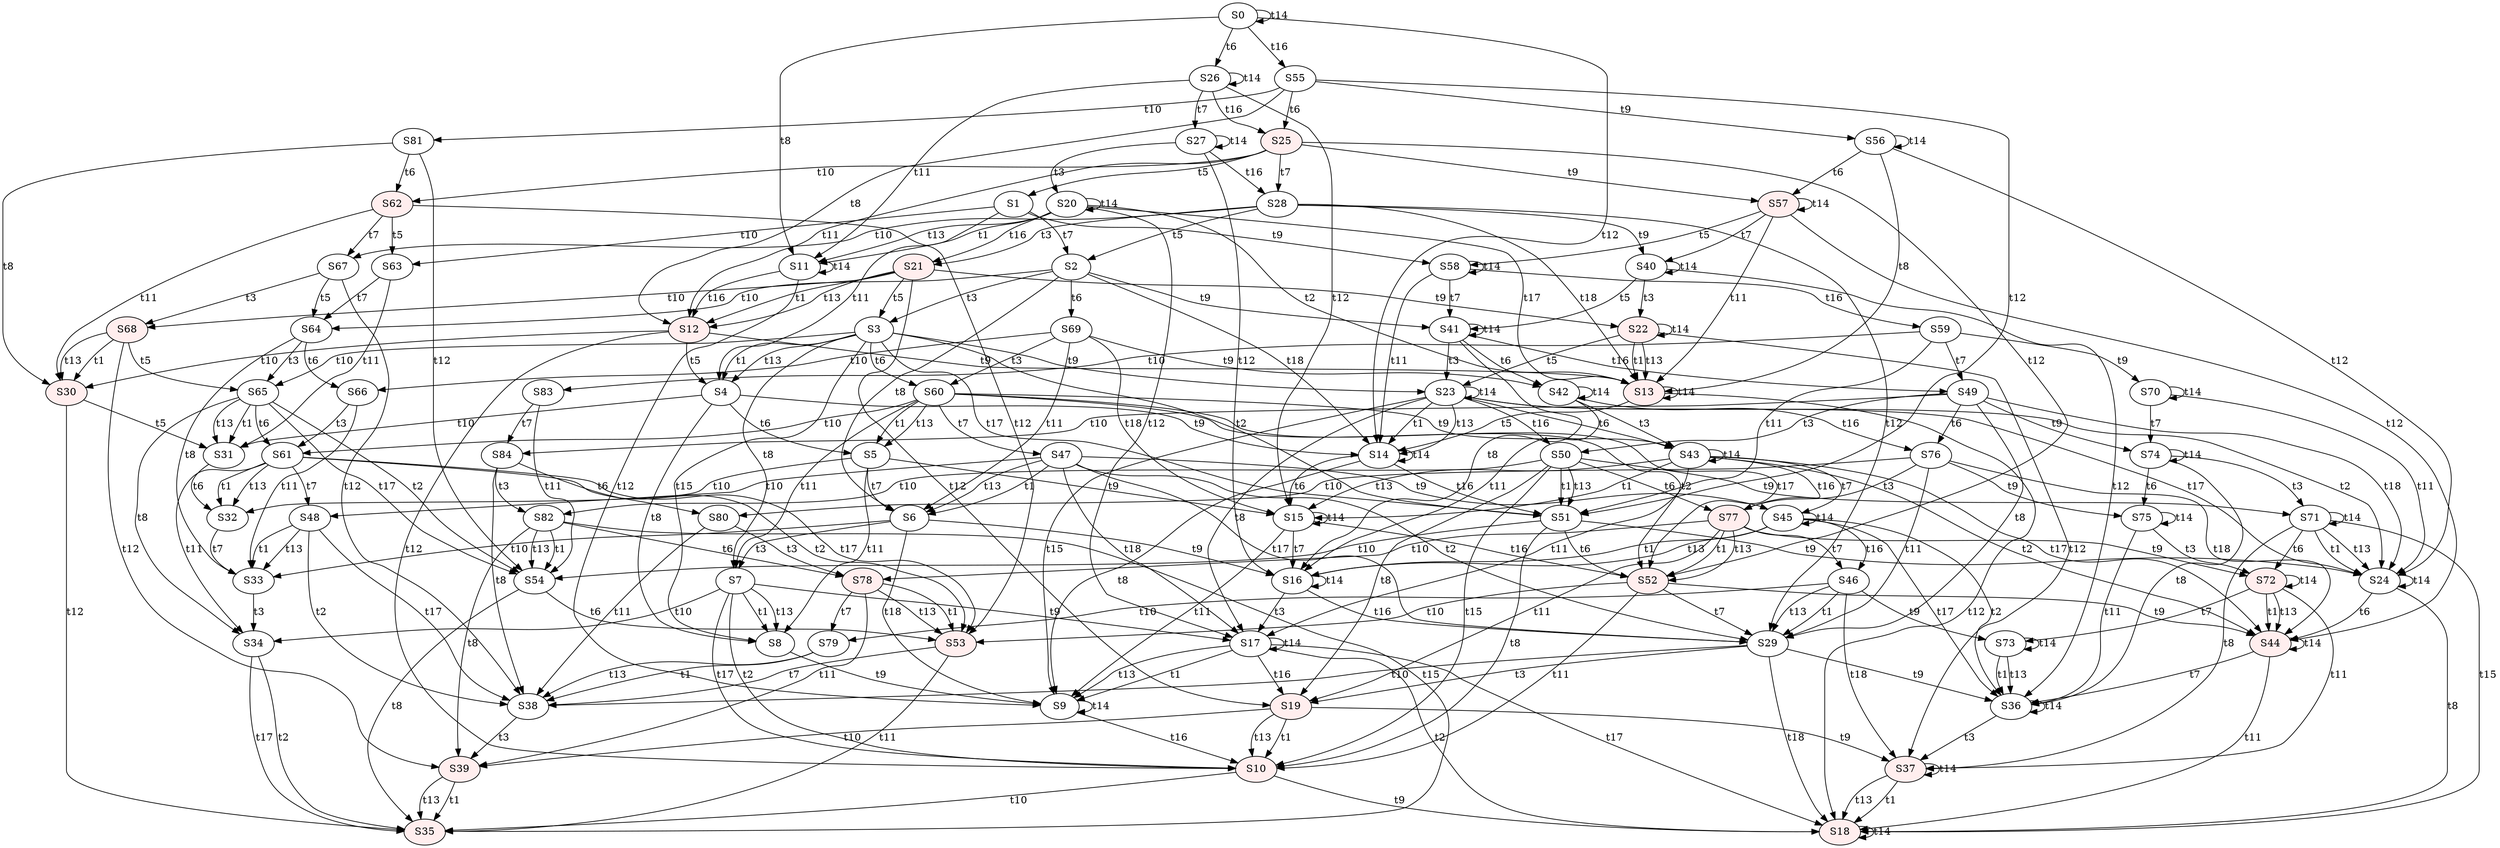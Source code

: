 digraph "SCdebug/19" {
node [fillcolor="#FFFFFF"]; S50 ;
node [fillcolor="#FFFFFF"]; S47 ;
node [fillcolor="#FFFFFF"]; S46 ;
node [style=filled fillcolor="#FFEEEE"]; S19 ;
node [fillcolor="#FFFFFF"]; S3 ;
node [fillcolor="#FFFFFF"]; S7 ;
node [fillcolor="#FFFFFF"]; S45 ;
node [style=filled fillcolor="#FFEEEE"]; S37 ;
node [fillcolor="#FFFFFF"]; S23 ;
node [fillcolor="#FFFFFF"]; S17 ;
node [fillcolor="#FFFFFF"]; S71 ;
node [fillcolor="#FFFFFF"]; S73 ;
node [fillcolor="#FFFFFF"]; S48 ;
node [style=filled fillcolor="#FFEEEE"]; S39 ;
node [fillcolor="#FFFFFF"]; S34 ;
node [fillcolor="#FFFFFF"]; S65 ;
node [fillcolor="#FFFFFF"]; S79 ;
node [fillcolor="#FFFFFF"]; S82 ;
node [style=filled fillcolor="#FFEEEE"]; S25 ;
node [style=filled fillcolor="#FFEEEE"]; S57 ;
node [fillcolor="#FFFFFF"]; S26 ;
node [style=filled fillcolor="#FFEEEE"]; S62 ;
node [fillcolor="#FFFFFF"]; S55 ;
node [fillcolor="#FFFFFF"]; S28 ;
node [style=filled fillcolor="#FFEEEE"]; S12 ;
node [fillcolor="#FFFFFF"]; S56 ;
node [fillcolor="#FFFFFF"]; S40 ;
node [fillcolor="#FFFFFF"]; S27 ;
node [fillcolor="#FFFFFF"]; S0 ;
node [fillcolor="#FFFFFF"]; S11 ;
node [style=filled fillcolor="#FFEEEE"]; S13 ;
node [style=filled fillcolor="#FFEEEE"]; S30 ;
node [fillcolor="#FFFFFF"]; S67 ;
node [fillcolor="#FFFFFF"]; S81 ;
node [style=filled fillcolor="#FFEEEE"]; S21 ;
node [style=filled fillcolor="#FFEEEE"]; S22 ;
node [fillcolor="#FFFFFF"]; S20 ;
node [style=filled fillcolor="#FFEEEE"]; S68 ;
node [fillcolor="#FFFFFF"]; S59 ;
node [style=filled fillcolor="#FFEEEE"]; S52 ;
node [fillcolor="#FFFFFF"]; S1 ;
node [fillcolor="#FFFFFF"]; S5 ;
node [fillcolor="#FFFFFF"]; S69 ;
node [fillcolor="#FFFFFF"]; S76 ;
node [fillcolor="#FFFFFF"]; S58 ;
node [style=filled fillcolor="#FFEEEE"]; S44 ;
node [fillcolor="#FFFFFF"]; S42 ;
node [fillcolor="#FFFFFF"]; S15 ;
node [fillcolor="#FFFFFF"]; S70 ;
node [fillcolor="#FFFFFF"]; S75 ;
node [style=filled fillcolor="#FFEEEE"]; S53 ;
node [fillcolor="#FFFFFF"]; S32 ;
node [fillcolor="#FFFFFF"]; S63 ;
node [fillcolor="#FFFFFF"]; S66 ;
node [fillcolor="#FFFFFF"]; S80 ;
node [fillcolor="#FFFFFF"]; S83 ;
node [fillcolor="#FFFFFF"]; S51 ;
node [fillcolor="#FFFFFF"]; S49 ;
node [fillcolor="#FFFFFF"]; S29 ;
node [fillcolor="#FFFFFF"]; S2 ;
node [fillcolor="#FFFFFF"]; S4 ;
node [fillcolor="#FFFFFF"]; S6 ;
node [fillcolor="#FFFFFF"]; S8 ;
node [style=filled fillcolor="#FFEEEE"]; S10 ;
node [fillcolor="#FFFFFF"]; S41 ;
node [fillcolor="#FFFFFF"]; S36 ;
node [fillcolor="#FFFFFF"]; S24 ;
node [fillcolor="#FFFFFF"]; S9 ;
node [fillcolor="#FFFFFF"]; S14 ;
node [fillcolor="#FFFFFF"]; S16 ;
node [style=filled fillcolor="#FFEEEE"]; S18 ;
node [fillcolor="#FFFFFF"]; S74 ;
node [fillcolor="#FFFFFF"]; S54 ;
node [fillcolor="#FFFFFF"]; S38 ;
node [style=filled fillcolor="#FFEEEE"]; S35 ;
node [fillcolor="#FFFFFF"]; S33 ;
node [fillcolor="#FFFFFF"]; S31 ;
node [fillcolor="#FFFFFF"]; S64 ;
node [fillcolor="#FFFFFF"]; S84 ;
node [fillcolor="#FFFFFF"]; S60 ;
node [style=filled fillcolor="#FFEEEE"]; S77 ;
node [fillcolor="#FFFFFF"]; S43 ;
node [style=filled fillcolor="#FFEEEE"]; S72 ;
node [fillcolor="#FFFFFF"]; S61 ;
node [style=filled fillcolor="#FFEEEE"]; S78 ;
S50 -> S77 [label=t6]
S50 -> S51 [label=t1]
S50 -> S51 [label=t13]
S50 -> S10 [label=t15]
S50 -> S82 [label=t10]
S50 -> S71 [label=t9]
S50 -> S19 [label=t8]
S47 -> S29 [label=t2]
S47 -> S29 [label=t17]
S47 -> S6 [label=t1]
S47 -> S6 [label=t13]
S47 -> S48 [label=t10]
S47 -> S45 [label=t9]
S47 -> S17 [label=t18]
S46 -> S29 [label=t1]
S46 -> S29 [label=t13]
S46 -> S79 [label=t10]
S46 -> S37 [label=t18]
S46 -> S73 [label=t9]
S19 -> S10 [label=t1]
S19 -> S10 [label=t13]
S19 -> S39 [label=t10]
S19 -> S37 [label=t9]
S3 -> S60 [label=t6]
S3 -> S51 [label=t2]
S3 -> S51 [label=t17]
S3 -> S4 [label=t1]
S3 -> S4 [label=t13]
S3 -> S8 [label=t15]
S3 -> S65 [label=t10]
S3 -> S23 [label=t9]
S3 -> S7 [label=t8]
S7 -> S8 [label=t1]
S7 -> S8 [label=t13]
S7 -> S10 [label=t2]
S7 -> S10 [label=t17]
S7 -> S34 [label=t10]
S7 -> S17 [label=t9]
S45 -> S36 [label=t2]
S45 -> S36 [label=t17]
S45 -> S16 [label=t1]
S45 -> S16 [label=t13]
S45 -> S45 [label=t14]
S45 -> S46 [label=t16]
S37 -> S18 [label=t1]
S37 -> S18 [label=t13]
S37 -> S37 [label=t14]
S23 -> S43 [label=t6]
S23 -> S24 [label=t2]
S23 -> S24 [label=t17]
S23 -> S9 [label=t15]
S23 -> S14 [label=t1]
S23 -> S14 [label=t13]
S23 -> S17 [label=t8]
S23 -> S23 [label=t14]
S23 -> S50 [label=t16]
S17 -> S9 [label=t1]
S17 -> S9 [label=t13]
S17 -> S18 [label=t2]
S17 -> S18 [label=t17]
S17 -> S17 [label=t14]
S17 -> S19 [label=t16]
S71 -> S72 [label=t6]
S71 -> S24 [label=t1]
S71 -> S24 [label=t13]
S71 -> S18 [label=t15]
S71 -> S37 [label=t8]
S71 -> S71 [label=t14]
S73 -> S36 [label=t1]
S73 -> S36 [label=t13]
S73 -> S73 [label=t14]
S48 -> S38 [label=t2]
S48 -> S38 [label=t17]
S48 -> S33 [label=t1]
S48 -> S33 [label=t13]
S39 -> S35 [label=t1]
S39 -> S35 [label=t13]
S34 -> S35 [label=t2]
S34 -> S35 [label=t17]
S65 -> S61 [label=t6]
S65 -> S54 [label=t2]
S65 -> S54 [label=t17]
S65 -> S31 [label=t1]
S65 -> S31 [label=t13]
S65 -> S34 [label=t8]
S79 -> S38 [label=t1]
S79 -> S38 [label=t13]
S82 -> S78 [label=t6]
S82 -> S54 [label=t1]
S82 -> S54 [label=t13]
S82 -> S35 [label=t15]
S82 -> S39 [label=t8]
S25 -> S52 [label=t12]
S25 -> S1 [label=t5]
S25 -> S28 [label=t7]
S25 -> S12 [label=t11]
S25 -> S62 [label=t10]
S25 -> S57 [label=t9]
S57 -> S58 [label=t5]
S57 -> S44 [label=t12]
S57 -> S40 [label=t7]
S57 -> S13 [label=t11]
S57 -> S57 [label=t14]
S26 -> S15 [label=t12]
S26 -> S27 [label=t7]
S26 -> S11 [label=t11]
S26 -> S26 [label=t14]
S26 -> S25 [label=t16]
S62 -> S53 [label=t12]
S62 -> S63 [label=t5]
S62 -> S30 [label=t11]
S62 -> S67 [label=t7]
S55 -> S51 [label=t12]
S55 -> S81 [label=t10]
S55 -> S56 [label=t9]
S55 -> S25 [label=t6]
S55 -> S12 [label=t8]
S28 -> S29 [label=t12]
S28 -> S2 [label=t5]
S28 -> S21 [label=t3]
S28 -> S67 [label=t10]
S28 -> S40 [label=t9]
S28 -> S13 [label=t18]
S12 -> S4 [label=t5]
S12 -> S10 [label=t12]
S12 -> S30 [label=t10]
S12 -> S13 [label=t9]
S56 -> S24 [label=t12]
S56 -> S57 [label=t6]
S56 -> S13 [label=t8]
S56 -> S56 [label=t14]
S40 -> S41 [label=t5]
S40 -> S36 [label=t12]
S40 -> S22 [label=t3]
S40 -> S40 [label=t14]
S27 -> S16 [label=t12]
S27 -> S20 [label=t3]
S27 -> S27 [label=t14]
S27 -> S28 [label=t16]
S0 -> S14 [label=t12]
S0 -> S26 [label=t6]
S0 -> S11 [label=t8]
S0 -> S0 [label=t14]
S0 -> S55 [label=t16]
S11 -> S9 [label=t12]
S11 -> S11 [label=t14]
S11 -> S12 [label=t16]
S13 -> S14 [label=t5]
S13 -> S18 [label=t12]
S13 -> S13 [label=t14]
S30 -> S35 [label=t12]
S30 -> S31 [label=t5]
S67 -> S38 [label=t12]
S67 -> S64 [label=t5]
S67 -> S68 [label=t3]
S81 -> S54 [label=t12]
S81 -> S30 [label=t8]
S81 -> S62 [label=t6]
S21 -> S68 [label=t10]
S21 -> S22 [label=t9]
S21 -> S12 [label=t1]
S21 -> S12 [label=t13]
S21 -> S3 [label=t5]
S21 -> S19 [label=t12]
S22 -> S13 [label=t1]
S22 -> S13 [label=t13]
S22 -> S23 [label=t5]
S22 -> S37 [label=t12]
S22 -> S22 [label=t14]
S20 -> S11 [label=t1]
S20 -> S13 [label=t2]
S20 -> S11 [label=t13]
S20 -> S13 [label=t17]
S20 -> S17 [label=t12]
S20 -> S20 [label=t14]
S20 -> S21 [label=t16]
S68 -> S30 [label=t1]
S68 -> S30 [label=t13]
S68 -> S65 [label=t5]
S68 -> S39 [label=t12]
S59 -> S51 [label=t11]
S59 -> S49 [label=t7]
S59 -> S83 [label=t10]
S59 -> S70 [label=t9]
S52 -> S29 [label=t7]
S52 -> S10 [label=t11]
S52 -> S53 [label=t10]
S52 -> S44 [label=t9]
S1 -> S2 [label=t7]
S1 -> S4 [label=t11]
S1 -> S63 [label=t10]
S1 -> S58 [label=t9]
S5 -> S6 [label=t7]
S5 -> S8 [label=t11]
S5 -> S32 [label=t10]
S5 -> S15 [label=t9]
S69 -> S60 [label=t3]
S69 -> S6 [label=t11]
S69 -> S66 [label=t10]
S69 -> S42 [label=t9]
S69 -> S15 [label=t18]
S76 -> S77 [label=t3]
S76 -> S29 [label=t11]
S76 -> S80 [label=t10]
S76 -> S44 [label=t18]
S76 -> S75 [label=t9]
S58 -> S41 [label=t7]
S58 -> S14 [label=t11]
S58 -> S58 [label=t14]
S58 -> S59 [label=t16]
S44 -> S36 [label=t7]
S44 -> S18 [label=t11]
S44 -> S44 [label=t14]
S42 -> S43 [label=t3]
S42 -> S16 [label=t11]
S42 -> S42 [label=t14]
S42 -> S76 [label=t16]
S15 -> S9 [label=t11]
S15 -> S16 [label=t7]
S15 -> S15 [label=t14]
S15 -> S52 [label=t16]
S70 -> S24 [label=t11]
S70 -> S74 [label=t7]
S70 -> S70 [label=t14]
S75 -> S72 [label=t3]
S75 -> S36 [label=t11]
S75 -> S75 [label=t14]
S53 -> S38 [label=t7]
S53 -> S35 [label=t11]
S32 -> S33 [label=t7]
S63 -> S31 [label=t11]
S63 -> S64 [label=t7]
S66 -> S61 [label=t3]
S66 -> S33 [label=t11]
S80 -> S78 [label=t3]
S80 -> S38 [label=t11]
S83 -> S54 [label=t11]
S83 -> S84 [label=t7]
S51 -> S54 [label=t10]
S51 -> S24 [label=t9]
S51 -> S52 [label=t6]
S51 -> S10 [label=t8]
S49 -> S84 [label=t10]
S49 -> S24 [label=t18]
S49 -> S74 [label=t9]
S49 -> S50 [label=t3]
S49 -> S76 [label=t6]
S49 -> S29 [label=t8]
S29 -> S38 [label=t10]
S29 -> S36 [label=t9]
S29 -> S18 [label=t18]
S29 -> S19 [label=t3]
S2 -> S64 [label=t10]
S2 -> S41 [label=t9]
S2 -> S14 [label=t18]
S2 -> S3 [label=t3]
S2 -> S69 [label=t6]
S2 -> S6 [label=t8]
S4 -> S31 [label=t10]
S4 -> S14 [label=t9]
S4 -> S5 [label=t6]
S4 -> S8 [label=t8]
S6 -> S33 [label=t10]
S6 -> S9 [label=t18]
S6 -> S16 [label=t9]
S6 -> S7 [label=t3]
S8 -> S9 [label=t9]
S10 -> S35 [label=t10]
S10 -> S18 [label=t9]
S41 -> S23 [label=t3]
S41 -> S42 [label=t6]
S41 -> S16 [label=t8]
S41 -> S41 [label=t14]
S41 -> S49 [label=t16]
S36 -> S37 [label=t3]
S36 -> S36 [label=t14]
S24 -> S44 [label=t6]
S24 -> S18 [label=t8]
S24 -> S24 [label=t14]
S9 -> S9 [label=t14]
S9 -> S10 [label=t16]
S14 -> S9 [label=t8]
S14 -> S15 [label=t6]
S14 -> S14 [label=t14]
S14 -> S51 [label=t16]
S16 -> S17 [label=t3]
S16 -> S16 [label=t14]
S16 -> S29 [label=t16]
S18 -> S18 [label=t14]
S74 -> S36 [label=t8]
S74 -> S71 [label=t3]
S74 -> S75 [label=t6]
S74 -> S74 [label=t14]
S54 -> S53 [label=t6]
S54 -> S35 [label=t8]
S38 -> S39 [label=t3]
S33 -> S34 [label=t3]
S31 -> S32 [label=t6]
S64 -> S33 [label=t8]
S64 -> S65 [label=t3]
S64 -> S66 [label=t6]
S84 -> S38 [label=t8]
S84 -> S82 [label=t3]
S84 -> S80 [label=t6]
S60 -> S61 [label=t10]
S60 -> S43 [label=t9]
S60 -> S5 [label=t1]
S60 -> S52 [label=t2]
S60 -> S5 [label=t13]
S60 -> S52 [label=t17]
S60 -> S47 [label=t7]
S60 -> S7 [label=t11]
S77 -> S78 [label=t10]
S77 -> S72 [label=t9]
S77 -> S52 [label=t1]
S77 -> S52 [label=t13]
S77 -> S46 [label=t7]
S77 -> S19 [label=t11]
S43 -> S15 [label=t1]
S43 -> S44 [label=t2]
S43 -> S15 [label=t13]
S43 -> S44 [label=t17]
S43 -> S45 [label=t7]
S43 -> S17 [label=t11]
S43 -> S43 [label=t14]
S43 -> S77 [label=t16]
S72 -> S44 [label=t1]
S72 -> S44 [label=t13]
S72 -> S73 [label=t7]
S72 -> S37 [label=t11]
S72 -> S72 [label=t14]
S61 -> S32 [label=t1]
S61 -> S53 [label=t2]
S61 -> S32 [label=t13]
S61 -> S53 [label=t17]
S61 -> S48 [label=t7]
S61 -> S34 [label=t11]
S78 -> S53 [label=t1]
S78 -> S53 [label=t13]
S78 -> S79 [label=t7]
S78 -> S39 [label=t11]
}